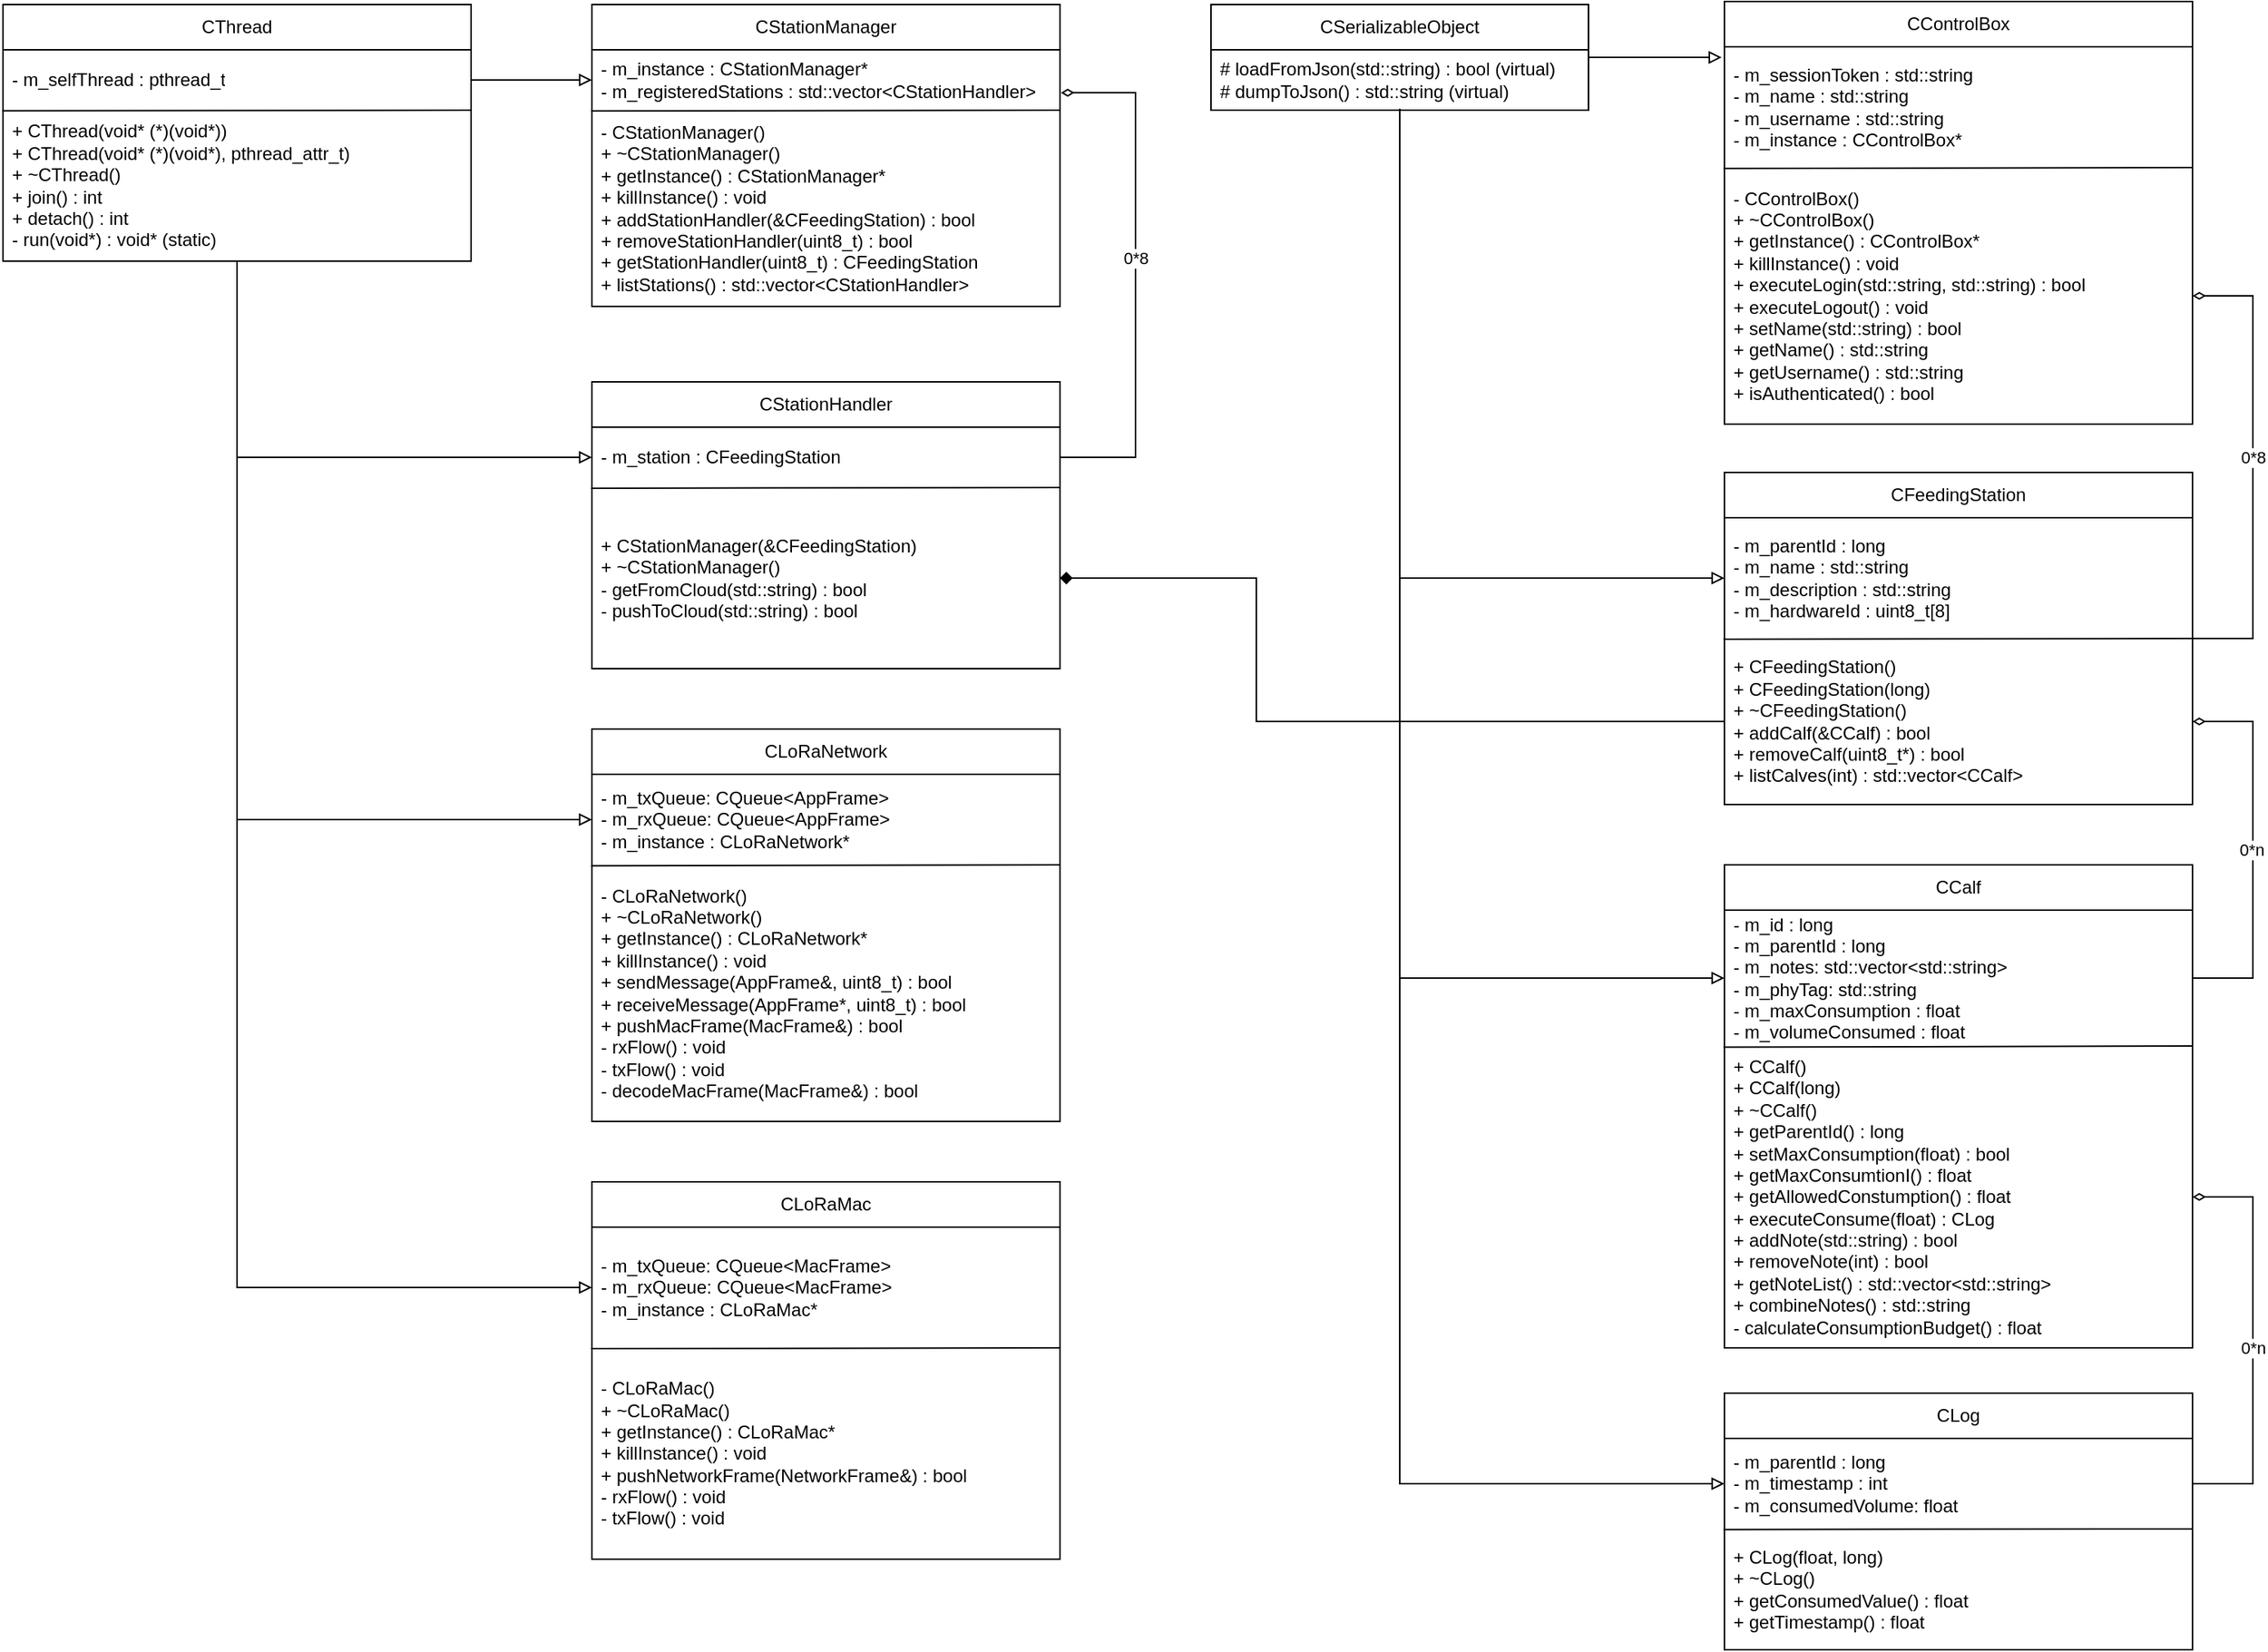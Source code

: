 <mxfile version="21.6.5" type="device" pages="3">
  <diagram name="Page-1" id="71b2FrJPfIM__oIZdsdz">
    <mxGraphModel dx="3330" dy="1533" grid="1" gridSize="10" guides="1" tooltips="1" connect="1" arrows="1" fold="1" page="1" pageScale="1" pageWidth="850" pageHeight="1100" math="0" shadow="0">
      <root>
        <mxCell id="0" />
        <mxCell id="1" parent="0" />
        <mxCell id="ZUO63sL9m029fD5R3awg-18" style="edgeStyle=orthogonalEdgeStyle;rounded=0;orthogonalLoop=1;jettySize=auto;html=1;entryX=0;entryY=0.5;entryDx=0;entryDy=0;endArrow=block;endFill=0;" parent="1" target="ZUO63sL9m029fD5R3awg-12" edge="1">
          <mxGeometry relative="1" as="geometry">
            <mxPoint x="195.0" y="229" as="sourcePoint" />
            <mxPoint x="440" y="1089" as="targetPoint" />
            <Array as="points">
              <mxPoint x="195" y="1140" />
            </Array>
          </mxGeometry>
        </mxCell>
        <mxCell id="ZUO63sL9m029fD5R3awg-5" style="edgeStyle=orthogonalEdgeStyle;rounded=0;orthogonalLoop=1;jettySize=auto;html=1;endArrow=block;endFill=0;entryX=0;entryY=0.5;entryDx=0;entryDy=0;" parent="1" source="af_pnGvFz1MDpZ3YgOPd-1" target="ZUO63sL9m029fD5R3awg-7" edge="1">
          <mxGeometry relative="1" as="geometry" />
        </mxCell>
        <mxCell id="af_pnGvFz1MDpZ3YgOPd-1" value="CSerializableObject" style="swimlane;fontStyle=0;childLayout=stackLayout;horizontal=1;startSize=30;horizontalStack=0;resizeParent=1;resizeParentMax=0;resizeLast=0;collapsible=1;marginBottom=0;whiteSpace=wrap;html=1;" parent="1" vertex="1">
          <mxGeometry x="70" y="160" width="250" height="70" as="geometry" />
        </mxCell>
        <mxCell id="af_pnGvFz1MDpZ3YgOPd-4" value="# loadFromJson(std::string) : bool (virtual)&lt;br&gt;# dumpToJson() : std::string (virtual)" style="text;strokeColor=none;fillColor=none;align=left;verticalAlign=middle;spacingLeft=4;spacingRight=4;overflow=hidden;points=[[0,0.5],[1,0.5]];portConstraint=eastwest;rotatable=0;whiteSpace=wrap;html=1;" parent="af_pnGvFz1MDpZ3YgOPd-1" vertex="1">
          <mxGeometry y="30" width="250" height="40" as="geometry" />
        </mxCell>
        <mxCell id="af_pnGvFz1MDpZ3YgOPd-5" value="CControlBox" style="swimlane;fontStyle=0;childLayout=stackLayout;horizontal=1;startSize=30;horizontalStack=0;resizeParent=1;resizeParentMax=0;resizeLast=0;collapsible=1;marginBottom=0;whiteSpace=wrap;html=1;" parent="1" vertex="1">
          <mxGeometry x="410" y="158" width="310" height="280" as="geometry" />
        </mxCell>
        <mxCell id="af_pnGvFz1MDpZ3YgOPd-6" value="- m_sessionToken : std::string&lt;br&gt;- m_name : std::string&lt;br&gt;- m_username : std::string&lt;br&gt;- m_instance : CControlBox*" style="text;strokeColor=none;fillColor=none;align=left;verticalAlign=middle;spacingLeft=4;spacingRight=4;overflow=hidden;points=[[0,0.5],[1,0.5]];portConstraint=eastwest;rotatable=0;whiteSpace=wrap;html=1;" parent="af_pnGvFz1MDpZ3YgOPd-5" vertex="1">
          <mxGeometry y="30" width="310" height="80" as="geometry" />
        </mxCell>
        <mxCell id="af_pnGvFz1MDpZ3YgOPd-10" value="- CControlBox()&lt;br&gt;+ ~CControlBox()&lt;br&gt;+ getInstance() : CControlBox*&lt;br&gt;+ killInstance() : void&lt;br&gt;+ executeLogin(std::string, std::string) : bool&lt;br&gt;+ executeLogout() : void&lt;br&gt;+ setName(std::string) : bool&lt;br&gt;+ getName() : std::string&lt;br&gt;+ getUsername() : std::string&lt;br&gt;+ isAuthenticated() : bool" style="text;strokeColor=none;fillColor=none;align=left;verticalAlign=middle;spacingLeft=4;spacingRight=4;overflow=hidden;points=[[0,0.5],[1,0.5]];portConstraint=eastwest;rotatable=0;whiteSpace=wrap;html=1;" parent="af_pnGvFz1MDpZ3YgOPd-5" vertex="1">
          <mxGeometry y="110" width="310" height="170" as="geometry" />
        </mxCell>
        <mxCell id="af_pnGvFz1MDpZ3YgOPd-14" value="" style="endArrow=none;html=1;rounded=0;exitX=-0.002;exitY=0.004;exitDx=0;exitDy=0;exitPerimeter=0;entryX=0.999;entryY=0;entryDx=0;entryDy=0;entryPerimeter=0;" parent="af_pnGvFz1MDpZ3YgOPd-5" source="af_pnGvFz1MDpZ3YgOPd-10" target="af_pnGvFz1MDpZ3YgOPd-10" edge="1">
          <mxGeometry width="50" height="50" relative="1" as="geometry">
            <mxPoint x="75" y="190" as="sourcePoint" />
            <mxPoint x="305" y="90" as="targetPoint" />
          </mxGeometry>
        </mxCell>
        <mxCell id="af_pnGvFz1MDpZ3YgOPd-17" style="edgeStyle=orthogonalEdgeStyle;rounded=0;orthogonalLoop=1;jettySize=auto;html=1;entryX=-0.006;entryY=0.088;entryDx=0;entryDy=0;entryPerimeter=0;endArrow=block;endFill=0;" parent="1" source="af_pnGvFz1MDpZ3YgOPd-1" target="af_pnGvFz1MDpZ3YgOPd-6" edge="1">
          <mxGeometry relative="1" as="geometry" />
        </mxCell>
        <mxCell id="phaFHryw9I-j1-nCP5lH-2" style="edgeStyle=orthogonalEdgeStyle;rounded=0;orthogonalLoop=1;jettySize=auto;html=1;endArrow=diamondThin;endFill=0;" edge="1" parent="1" source="ZUO63sL9m029fD5R3awg-1" target="af_pnGvFz1MDpZ3YgOPd-10">
          <mxGeometry relative="1" as="geometry">
            <Array as="points">
              <mxPoint x="760" y="580" />
              <mxPoint x="760" y="353" />
            </Array>
          </mxGeometry>
        </mxCell>
        <mxCell id="phaFHryw9I-j1-nCP5lH-3" value="0*8" style="edgeLabel;html=1;align=center;verticalAlign=middle;resizable=0;points=[];" vertex="1" connectable="0" parent="phaFHryw9I-j1-nCP5lH-2">
          <mxGeometry x="0.116" y="-4" relative="1" as="geometry">
            <mxPoint x="-4" y="11" as="offset" />
          </mxGeometry>
        </mxCell>
        <mxCell id="ZUO63sL9m029fD5R3awg-1" value="CFeedingStation" style="swimlane;fontStyle=0;childLayout=stackLayout;horizontal=1;startSize=30;horizontalStack=0;resizeParent=1;resizeParentMax=0;resizeLast=0;collapsible=1;marginBottom=0;whiteSpace=wrap;html=1;" parent="1" vertex="1">
          <mxGeometry x="410" y="470" width="310" height="220" as="geometry" />
        </mxCell>
        <mxCell id="ZUO63sL9m029fD5R3awg-2" value="- m_parentId : long&lt;br&gt;- m_name : std::string&lt;br&gt;- m_description : std::string&lt;br&gt;- m_hardwareId : uint8_t[8]" style="text;strokeColor=none;fillColor=none;align=left;verticalAlign=middle;spacingLeft=4;spacingRight=4;overflow=hidden;points=[[0,0.5],[1,0.5]];portConstraint=eastwest;rotatable=0;whiteSpace=wrap;html=1;" parent="ZUO63sL9m029fD5R3awg-1" vertex="1">
          <mxGeometry y="30" width="310" height="80" as="geometry" />
        </mxCell>
        <mxCell id="ZUO63sL9m029fD5R3awg-4" value="" style="endArrow=none;html=1;rounded=0;exitX=-0.002;exitY=0.004;exitDx=0;exitDy=0;exitPerimeter=0;entryX=0.999;entryY=0;entryDx=0;entryDy=0;entryPerimeter=0;" parent="ZUO63sL9m029fD5R3awg-1" source="ZUO63sL9m029fD5R3awg-3" target="ZUO63sL9m029fD5R3awg-3" edge="1">
          <mxGeometry width="50" height="50" relative="1" as="geometry">
            <mxPoint x="75" y="190" as="sourcePoint" />
            <mxPoint x="305" y="90" as="targetPoint" />
          </mxGeometry>
        </mxCell>
        <mxCell id="ZUO63sL9m029fD5R3awg-3" value="+ CFeedingStation()&lt;br&gt;+ CFeedingStation(long)&lt;br style=&quot;border-color: var(--border-color);&quot;&gt;+ ~CFeedingStation()&lt;br&gt;+ addCalf(&amp;amp;CCalf) : bool&lt;br&gt;+ removeCalf(uint8_t*) : bool&lt;br&gt;+ listCalves(int) : std::vector&amp;lt;CCalf&amp;gt;" style="text;strokeColor=none;fillColor=none;align=left;verticalAlign=middle;spacingLeft=4;spacingRight=4;overflow=hidden;points=[[0,0.5],[1,0.5]];portConstraint=eastwest;rotatable=0;whiteSpace=wrap;html=1;" parent="ZUO63sL9m029fD5R3awg-1" vertex="1">
          <mxGeometry y="110" width="310" height="110" as="geometry" />
        </mxCell>
        <mxCell id="ZUO63sL9m029fD5R3awg-6" value="CCalf" style="swimlane;fontStyle=0;childLayout=stackLayout;horizontal=1;startSize=30;horizontalStack=0;resizeParent=1;resizeParentMax=0;resizeLast=0;collapsible=1;marginBottom=0;whiteSpace=wrap;html=1;" parent="1" vertex="1">
          <mxGeometry x="410" y="730" width="310" height="320" as="geometry" />
        </mxCell>
        <mxCell id="ZUO63sL9m029fD5R3awg-7" value="- m_id : long&lt;br&gt;- m_parentId : long&lt;br&gt;- m_notes: std::vector&amp;lt;std::string&amp;gt;&lt;br&gt;- m_phyTag: std::string&lt;br&gt;- m_maxConsumption : float&lt;br&gt;- m_volumeConsumed : float" style="text;strokeColor=none;fillColor=none;align=left;verticalAlign=middle;spacingLeft=4;spacingRight=4;overflow=hidden;points=[[0,0.5],[1,0.5]];portConstraint=eastwest;rotatable=0;whiteSpace=wrap;html=1;" parent="ZUO63sL9m029fD5R3awg-6" vertex="1">
          <mxGeometry y="30" width="310" height="90" as="geometry" />
        </mxCell>
        <mxCell id="ZUO63sL9m029fD5R3awg-9" value="+ CCalf()&lt;br&gt;+ CCalf(long)&lt;br style=&quot;border-color: var(--border-color);&quot;&gt;+ ~CCalf()&lt;br&gt;+ getParentId() : long&lt;br&gt;+ setMaxConsumption(float) : bool&lt;br&gt;+ getMaxConsumtionI() : float&lt;br&gt;+ getAllowedConstumption() : float&lt;br&gt;+ executeConsume(float) : CLog&amp;nbsp;&lt;br&gt;+ addNote(std::string) : bool&lt;br&gt;+ removeNote(int) : bool&lt;br&gt;+ getNoteList() : std::vector&amp;lt;std::string&amp;gt;&lt;br&gt;+ combineNotes() : std::string&lt;br&gt;- calculateConsumptionBudget() : float" style="text;strokeColor=none;fillColor=none;align=left;verticalAlign=middle;spacingLeft=4;spacingRight=4;overflow=hidden;points=[[0,0.5],[1,0.5]];portConstraint=eastwest;rotatable=0;whiteSpace=wrap;html=1;" parent="ZUO63sL9m029fD5R3awg-6" vertex="1">
          <mxGeometry y="120" width="310" height="200" as="geometry" />
        </mxCell>
        <mxCell id="ZUO63sL9m029fD5R3awg-8" value="" style="endArrow=none;html=1;rounded=0;exitX=-0.002;exitY=0.004;exitDx=0;exitDy=0;exitPerimeter=0;entryX=0.999;entryY=0;entryDx=0;entryDy=0;entryPerimeter=0;" parent="ZUO63sL9m029fD5R3awg-6" source="ZUO63sL9m029fD5R3awg-9" target="ZUO63sL9m029fD5R3awg-9" edge="1">
          <mxGeometry width="50" height="50" relative="1" as="geometry">
            <mxPoint x="75" y="190" as="sourcePoint" />
            <mxPoint x="305" y="90" as="targetPoint" />
          </mxGeometry>
        </mxCell>
        <mxCell id="ZUO63sL9m029fD5R3awg-11" value="CLog" style="swimlane;fontStyle=0;childLayout=stackLayout;horizontal=1;startSize=30;horizontalStack=0;resizeParent=1;resizeParentMax=0;resizeLast=0;collapsible=1;marginBottom=0;whiteSpace=wrap;html=1;" parent="1" vertex="1">
          <mxGeometry x="410" y="1080" width="310" height="170" as="geometry" />
        </mxCell>
        <mxCell id="ZUO63sL9m029fD5R3awg-12" value="- m_parentId : long&lt;br&gt;- m_timestamp : int&lt;br&gt;- m_consumedVolume: float" style="text;strokeColor=none;fillColor=none;align=left;verticalAlign=middle;spacingLeft=4;spacingRight=4;overflow=hidden;points=[[0,0.5],[1,0.5]];portConstraint=eastwest;rotatable=0;whiteSpace=wrap;html=1;" parent="ZUO63sL9m029fD5R3awg-11" vertex="1">
          <mxGeometry y="30" width="310" height="60" as="geometry" />
        </mxCell>
        <mxCell id="ZUO63sL9m029fD5R3awg-13" value="+ CLog(float, long)&lt;br&gt;+ ~CLog()&lt;br&gt;+ getConsumedValue() : float&lt;br&gt;+ getTimestamp() : float" style="text;strokeColor=none;fillColor=none;align=left;verticalAlign=middle;spacingLeft=4;spacingRight=4;overflow=hidden;points=[[0,0.5],[1,0.5]];portConstraint=eastwest;rotatable=0;whiteSpace=wrap;html=1;" parent="ZUO63sL9m029fD5R3awg-11" vertex="1">
          <mxGeometry y="90" width="310" height="80" as="geometry" />
        </mxCell>
        <mxCell id="ZUO63sL9m029fD5R3awg-14" value="" style="endArrow=none;html=1;rounded=0;exitX=-0.002;exitY=0.004;exitDx=0;exitDy=0;exitPerimeter=0;entryX=0.999;entryY=0;entryDx=0;entryDy=0;entryPerimeter=0;" parent="ZUO63sL9m029fD5R3awg-11" source="ZUO63sL9m029fD5R3awg-13" target="ZUO63sL9m029fD5R3awg-13" edge="1">
          <mxGeometry width="50" height="50" relative="1" as="geometry">
            <mxPoint x="75" y="190" as="sourcePoint" />
            <mxPoint x="305" y="90" as="targetPoint" />
          </mxGeometry>
        </mxCell>
        <mxCell id="zPtaAxAUDZTeqotoW80F-8" value="" style="endArrow=block;html=1;rounded=0;entryX=0;entryY=0.5;entryDx=0;entryDy=0;endFill=0;" parent="1" target="ZUO63sL9m029fD5R3awg-2" edge="1">
          <mxGeometry width="50" height="50" relative="1" as="geometry">
            <mxPoint x="195" y="540" as="sourcePoint" />
            <mxPoint x="340" y="520" as="targetPoint" />
          </mxGeometry>
        </mxCell>
        <mxCell id="zPtaAxAUDZTeqotoW80F-10" style="edgeStyle=orthogonalEdgeStyle;rounded=0;orthogonalLoop=1;jettySize=auto;html=1;entryX=1;entryY=0.5;entryDx=0;entryDy=0;endArrow=diamondThin;endFill=0;" parent="1" source="ZUO63sL9m029fD5R3awg-7" target="ZUO63sL9m029fD5R3awg-3" edge="1">
          <mxGeometry relative="1" as="geometry">
            <mxPoint x="780.0" y="710" as="targetPoint" />
            <Array as="points">
              <mxPoint x="760" y="805" />
              <mxPoint x="760" y="635" />
            </Array>
          </mxGeometry>
        </mxCell>
        <mxCell id="phaFHryw9I-j1-nCP5lH-1" value="0*n" style="edgeLabel;html=1;align=center;verticalAlign=middle;resizable=0;points=[];" vertex="1" connectable="0" parent="zPtaAxAUDZTeqotoW80F-10">
          <mxGeometry x="0.082" y="1" relative="1" as="geometry">
            <mxPoint y="10" as="offset" />
          </mxGeometry>
        </mxCell>
        <mxCell id="phaFHryw9I-j1-nCP5lH-4" style="edgeStyle=orthogonalEdgeStyle;rounded=0;orthogonalLoop=1;jettySize=auto;html=1;entryX=1;entryY=0.5;entryDx=0;entryDy=0;endArrow=diamondThin;endFill=0;" edge="1" parent="1" source="ZUO63sL9m029fD5R3awg-12" target="ZUO63sL9m029fD5R3awg-9">
          <mxGeometry relative="1" as="geometry">
            <Array as="points">
              <mxPoint x="760" y="1140" />
              <mxPoint x="760" y="950" />
            </Array>
          </mxGeometry>
        </mxCell>
        <mxCell id="phaFHryw9I-j1-nCP5lH-5" value="0*n" style="edgeLabel;html=1;align=center;verticalAlign=middle;resizable=0;points=[];" vertex="1" connectable="0" parent="phaFHryw9I-j1-nCP5lH-4">
          <mxGeometry x="-0.037" relative="1" as="geometry">
            <mxPoint as="offset" />
          </mxGeometry>
        </mxCell>
        <mxCell id="Kd94J6C8HAxvbiFMAIkS-1" style="edgeStyle=orthogonalEdgeStyle;rounded=0;orthogonalLoop=1;jettySize=auto;html=1;endArrow=block;endFill=0;" edge="1" parent="1" source="Kd94J6C8HAxvbiFMAIkS-4" target="Kd94J6C8HAxvbiFMAIkS-19">
          <mxGeometry relative="1" as="geometry" />
        </mxCell>
        <mxCell id="Kd94J6C8HAxvbiFMAIkS-2" style="edgeStyle=orthogonalEdgeStyle;rounded=0;orthogonalLoop=1;jettySize=auto;html=1;entryX=0;entryY=0.5;entryDx=0;entryDy=0;endArrow=block;endFill=0;" edge="1" parent="1" source="Kd94J6C8HAxvbiFMAIkS-4" target="Kd94J6C8HAxvbiFMAIkS-14">
          <mxGeometry relative="1" as="geometry" />
        </mxCell>
        <mxCell id="Kd94J6C8HAxvbiFMAIkS-3" style="edgeStyle=orthogonalEdgeStyle;rounded=0;orthogonalLoop=1;jettySize=auto;html=1;entryX=0;entryY=0.5;entryDx=0;entryDy=0;endArrow=block;endFill=0;" edge="1" parent="1" source="Kd94J6C8HAxvbiFMAIkS-4" target="Kd94J6C8HAxvbiFMAIkS-23">
          <mxGeometry relative="1" as="geometry" />
        </mxCell>
        <mxCell id="Kd94J6C8HAxvbiFMAIkS-4" value="CThread" style="swimlane;fontStyle=0;childLayout=stackLayout;horizontal=1;startSize=30;horizontalStack=0;resizeParent=1;resizeParentMax=0;resizeLast=0;collapsible=1;marginBottom=0;whiteSpace=wrap;html=1;" vertex="1" parent="1">
          <mxGeometry x="-730" y="160" width="310" height="170" as="geometry" />
        </mxCell>
        <mxCell id="Kd94J6C8HAxvbiFMAIkS-5" value="- m_selfThread : pthread_t" style="text;strokeColor=none;fillColor=none;align=left;verticalAlign=middle;spacingLeft=4;spacingRight=4;overflow=hidden;points=[[0,0.5],[1,0.5]];portConstraint=eastwest;rotatable=0;whiteSpace=wrap;html=1;" vertex="1" parent="Kd94J6C8HAxvbiFMAIkS-4">
          <mxGeometry y="30" width="310" height="40" as="geometry" />
        </mxCell>
        <mxCell id="Kd94J6C8HAxvbiFMAIkS-6" value="+ CThread(void* (*)(void*))&lt;br&gt;+ CThread(void* (*)(void*), pthread_attr_t)&lt;br style=&quot;border-color: var(--border-color);&quot;&gt;+ ~CThread()&lt;br&gt;+ join() : int&lt;br&gt;+ detach() : int&lt;br&gt;- run(void*) : void* (static)" style="text;strokeColor=none;fillColor=none;align=left;verticalAlign=middle;spacingLeft=4;spacingRight=4;overflow=hidden;points=[[0,0.5],[1,0.5]];portConstraint=eastwest;rotatable=0;whiteSpace=wrap;html=1;" vertex="1" parent="Kd94J6C8HAxvbiFMAIkS-4">
          <mxGeometry y="70" width="310" height="100" as="geometry" />
        </mxCell>
        <mxCell id="Kd94J6C8HAxvbiFMAIkS-7" value="" style="endArrow=none;html=1;rounded=0;exitX=-0.002;exitY=0.004;exitDx=0;exitDy=0;exitPerimeter=0;entryX=0.999;entryY=0;entryDx=0;entryDy=0;entryPerimeter=0;" edge="1" parent="Kd94J6C8HAxvbiFMAIkS-4" source="Kd94J6C8HAxvbiFMAIkS-6" target="Kd94J6C8HAxvbiFMAIkS-6">
          <mxGeometry width="50" height="50" relative="1" as="geometry">
            <mxPoint x="75" y="190" as="sourcePoint" />
            <mxPoint x="305" y="90" as="targetPoint" />
          </mxGeometry>
        </mxCell>
        <mxCell id="Kd94J6C8HAxvbiFMAIkS-8" value="CStationManager" style="swimlane;fontStyle=0;childLayout=stackLayout;horizontal=1;startSize=30;horizontalStack=0;resizeParent=1;resizeParentMax=0;resizeLast=0;collapsible=1;marginBottom=0;whiteSpace=wrap;html=1;" vertex="1" parent="1">
          <mxGeometry x="-340.0" y="160" width="310" height="200" as="geometry" />
        </mxCell>
        <mxCell id="Kd94J6C8HAxvbiFMAIkS-9" value="- m_instance : CStationManager*&lt;br&gt;- m_registeredStations : std::vector&amp;lt;CStationHandler&amp;gt;" style="text;strokeColor=none;fillColor=none;align=left;verticalAlign=middle;spacingLeft=4;spacingRight=4;overflow=hidden;points=[[0,0.5],[1,0.5]];portConstraint=eastwest;rotatable=0;whiteSpace=wrap;html=1;" vertex="1" parent="Kd94J6C8HAxvbiFMAIkS-8">
          <mxGeometry y="30" width="310" height="40" as="geometry" />
        </mxCell>
        <mxCell id="Kd94J6C8HAxvbiFMAIkS-10" value="- CStationManager()&lt;br&gt;+ ~CStationManager()&lt;br&gt;+ getInstance() : CStationManager*&lt;br&gt;+ killInstance() : void&lt;br&gt;+ addStationHandler(&amp;amp;CFeedingStation) : bool&lt;br&gt;+ removeStationHandler(uint8_t) : bool&lt;br&gt;+ getStationHandler(uint8_t) : CFeedingStation&lt;br&gt;+ listStations() : std::vector&amp;lt;CStationHandler&amp;gt;" style="text;strokeColor=none;fillColor=none;align=left;verticalAlign=middle;spacingLeft=4;spacingRight=4;overflow=hidden;points=[[0,0.5],[1,0.5]];portConstraint=eastwest;rotatable=0;whiteSpace=wrap;html=1;" vertex="1" parent="Kd94J6C8HAxvbiFMAIkS-8">
          <mxGeometry y="70" width="310" height="130" as="geometry" />
        </mxCell>
        <mxCell id="Kd94J6C8HAxvbiFMAIkS-11" value="" style="endArrow=none;html=1;rounded=0;exitX=-0.002;exitY=0.004;exitDx=0;exitDy=0;exitPerimeter=0;entryX=0.999;entryY=0;entryDx=0;entryDy=0;entryPerimeter=0;" edge="1" parent="Kd94J6C8HAxvbiFMAIkS-8" source="Kd94J6C8HAxvbiFMAIkS-10" target="Kd94J6C8HAxvbiFMAIkS-10">
          <mxGeometry width="50" height="50" relative="1" as="geometry">
            <mxPoint x="75" y="190" as="sourcePoint" />
            <mxPoint x="305" y="90" as="targetPoint" />
          </mxGeometry>
        </mxCell>
        <mxCell id="Kd94J6C8HAxvbiFMAIkS-12" style="edgeStyle=orthogonalEdgeStyle;rounded=0;orthogonalLoop=1;jettySize=auto;html=1;entryX=0;entryY=0.5;entryDx=0;entryDy=0;endArrow=block;endFill=0;" edge="1" parent="1" source="Kd94J6C8HAxvbiFMAIkS-5" target="Kd94J6C8HAxvbiFMAIkS-9">
          <mxGeometry relative="1" as="geometry" />
        </mxCell>
        <mxCell id="Kd94J6C8HAxvbiFMAIkS-13" value="CStationHandler" style="swimlane;fontStyle=0;childLayout=stackLayout;horizontal=1;startSize=30;horizontalStack=0;resizeParent=1;resizeParentMax=0;resizeLast=0;collapsible=1;marginBottom=0;whiteSpace=wrap;html=1;" vertex="1" parent="1">
          <mxGeometry x="-340.0" y="410" width="310" height="190" as="geometry" />
        </mxCell>
        <mxCell id="Kd94J6C8HAxvbiFMAIkS-14" value="- m_station : CFeedingStation&lt;br&gt;" style="text;strokeColor=none;fillColor=none;align=left;verticalAlign=middle;spacingLeft=4;spacingRight=4;overflow=hidden;points=[[0,0.5],[1,0.5]];portConstraint=eastwest;rotatable=0;whiteSpace=wrap;html=1;" vertex="1" parent="Kd94J6C8HAxvbiFMAIkS-13">
          <mxGeometry y="30" width="310" height="40" as="geometry" />
        </mxCell>
        <mxCell id="Kd94J6C8HAxvbiFMAIkS-15" value="+ CStationManager(&amp;amp;CFeedingStation)&lt;br&gt;+ ~CStationManager()&lt;br&gt;- getFromCloud(std::string) : bool&lt;br&gt;- pushToCloud(std::string) : bool" style="text;strokeColor=none;fillColor=none;align=left;verticalAlign=middle;spacingLeft=4;spacingRight=4;overflow=hidden;points=[[0,0.5],[1,0.5]];portConstraint=eastwest;rotatable=0;whiteSpace=wrap;html=1;" vertex="1" parent="Kd94J6C8HAxvbiFMAIkS-13">
          <mxGeometry y="70" width="310" height="120" as="geometry" />
        </mxCell>
        <mxCell id="Kd94J6C8HAxvbiFMAIkS-16" value="" style="endArrow=none;html=1;rounded=0;exitX=-0.002;exitY=0.004;exitDx=0;exitDy=0;exitPerimeter=0;entryX=0.999;entryY=0;entryDx=0;entryDy=0;entryPerimeter=0;" edge="1" parent="Kd94J6C8HAxvbiFMAIkS-13" source="Kd94J6C8HAxvbiFMAIkS-15" target="Kd94J6C8HAxvbiFMAIkS-15">
          <mxGeometry width="50" height="50" relative="1" as="geometry">
            <mxPoint x="75" y="190" as="sourcePoint" />
            <mxPoint x="305" y="90" as="targetPoint" />
          </mxGeometry>
        </mxCell>
        <mxCell id="Kd94J6C8HAxvbiFMAIkS-17" style="edgeStyle=orthogonalEdgeStyle;rounded=0;orthogonalLoop=1;jettySize=auto;html=1;entryX=1.002;entryY=0.711;entryDx=0;entryDy=0;entryPerimeter=0;endArrow=diamondThin;endFill=0;" edge="1" parent="1" source="Kd94J6C8HAxvbiFMAIkS-14" target="Kd94J6C8HAxvbiFMAIkS-9">
          <mxGeometry relative="1" as="geometry">
            <Array as="points">
              <mxPoint x="20.0" y="460" />
              <mxPoint x="20.0" y="218" />
            </Array>
          </mxGeometry>
        </mxCell>
        <mxCell id="Kd94J6C8HAxvbiFMAIkS-30" value="0*8" style="edgeLabel;html=1;align=center;verticalAlign=middle;resizable=0;points=[];" vertex="1" connectable="0" parent="Kd94J6C8HAxvbiFMAIkS-17">
          <mxGeometry x="0.07" relative="1" as="geometry">
            <mxPoint as="offset" />
          </mxGeometry>
        </mxCell>
        <mxCell id="Kd94J6C8HAxvbiFMAIkS-18" value="CLoRaNetwork" style="swimlane;fontStyle=0;childLayout=stackLayout;horizontal=1;startSize=30;horizontalStack=0;resizeParent=1;resizeParentMax=0;resizeLast=0;collapsible=1;marginBottom=0;whiteSpace=wrap;html=1;" vertex="1" parent="1">
          <mxGeometry x="-340.0" y="640" width="310" height="260" as="geometry" />
        </mxCell>
        <mxCell id="Kd94J6C8HAxvbiFMAIkS-19" value="- m_txQueue: CQueue&amp;lt;AppFrame&amp;gt;&lt;br&gt;- m_rxQueue: CQueue&amp;lt;AppFrame&amp;gt;&lt;br&gt;- m_instance : CLoRaNetwork*" style="text;strokeColor=none;fillColor=none;align=left;verticalAlign=middle;spacingLeft=4;spacingRight=4;overflow=hidden;points=[[0,0.5],[1,0.5]];portConstraint=eastwest;rotatable=0;whiteSpace=wrap;html=1;" vertex="1" parent="Kd94J6C8HAxvbiFMAIkS-18">
          <mxGeometry y="30" width="310" height="60" as="geometry" />
        </mxCell>
        <mxCell id="Kd94J6C8HAxvbiFMAIkS-20" value="- CLoRaNetwork()&lt;br&gt;+ ~CLoRaNetwork()&lt;br&gt;+ getInstance() : CLoRaNetwork*&lt;br&gt;+ killInstance() : void&lt;br&gt;+ sendMessage(AppFrame&amp;amp;, uint8_t) : bool&lt;br&gt;+ receiveMessage(AppFrame*, uint8_t) : bool&lt;br&gt;+ pushMacFrame(MacFrame&amp;amp;) : bool&lt;br&gt;- rxFlow() : void&lt;br&gt;- txFlow() : void&lt;br&gt;- decodeMacFrame(MacFrame&amp;amp;) : bool" style="text;strokeColor=none;fillColor=none;align=left;verticalAlign=middle;spacingLeft=4;spacingRight=4;overflow=hidden;points=[[0,0.5],[1,0.5]];portConstraint=eastwest;rotatable=0;whiteSpace=wrap;html=1;" vertex="1" parent="Kd94J6C8HAxvbiFMAIkS-18">
          <mxGeometry y="90" width="310" height="170" as="geometry" />
        </mxCell>
        <mxCell id="Kd94J6C8HAxvbiFMAIkS-21" value="" style="endArrow=none;html=1;rounded=0;exitX=-0.002;exitY=0.004;exitDx=0;exitDy=0;exitPerimeter=0;entryX=0.999;entryY=0;entryDx=0;entryDy=0;entryPerimeter=0;" edge="1" parent="Kd94J6C8HAxvbiFMAIkS-18" source="Kd94J6C8HAxvbiFMAIkS-20" target="Kd94J6C8HAxvbiFMAIkS-20">
          <mxGeometry width="50" height="50" relative="1" as="geometry">
            <mxPoint x="75" y="190" as="sourcePoint" />
            <mxPoint x="305" y="90" as="targetPoint" />
          </mxGeometry>
        </mxCell>
        <mxCell id="Kd94J6C8HAxvbiFMAIkS-22" value="CLoRaMac" style="swimlane;fontStyle=0;childLayout=stackLayout;horizontal=1;startSize=30;horizontalStack=0;resizeParent=1;resizeParentMax=0;resizeLast=0;collapsible=1;marginBottom=0;whiteSpace=wrap;html=1;" vertex="1" parent="1">
          <mxGeometry x="-340.0" y="940" width="310" height="250" as="geometry" />
        </mxCell>
        <mxCell id="Kd94J6C8HAxvbiFMAIkS-23" value="- m_txQueue: CQueue&amp;lt;MacFrame&amp;gt;&lt;br&gt;- m_rxQueue: CQueue&amp;lt;MacFrame&amp;gt;&lt;br&gt;- m_instance : CLoRaMac*" style="text;strokeColor=none;fillColor=none;align=left;verticalAlign=middle;spacingLeft=4;spacingRight=4;overflow=hidden;points=[[0,0.5],[1,0.5]];portConstraint=eastwest;rotatable=0;whiteSpace=wrap;html=1;" vertex="1" parent="Kd94J6C8HAxvbiFMAIkS-22">
          <mxGeometry y="30" width="310" height="80" as="geometry" />
        </mxCell>
        <mxCell id="Kd94J6C8HAxvbiFMAIkS-24" value="- CLoRaMac()&lt;br&gt;+ ~CLoRaMac()&lt;br&gt;+ getInstance() : CLoRaMac*&lt;br&gt;+ killInstance() : void&lt;br&gt;+ pushNetworkFrame(NetworkFrame&amp;amp;) : bool&lt;br&gt;- rxFlow() : void&lt;br&gt;- txFlow() : void" style="text;strokeColor=none;fillColor=none;align=left;verticalAlign=middle;spacingLeft=4;spacingRight=4;overflow=hidden;points=[[0,0.5],[1,0.5]];portConstraint=eastwest;rotatable=0;whiteSpace=wrap;html=1;" vertex="1" parent="Kd94J6C8HAxvbiFMAIkS-22">
          <mxGeometry y="110" width="310" height="140" as="geometry" />
        </mxCell>
        <mxCell id="Kd94J6C8HAxvbiFMAIkS-25" value="" style="endArrow=none;html=1;rounded=0;exitX=-0.002;exitY=0.004;exitDx=0;exitDy=0;exitPerimeter=0;entryX=0.999;entryY=0;entryDx=0;entryDy=0;entryPerimeter=0;" edge="1" parent="Kd94J6C8HAxvbiFMAIkS-22" source="Kd94J6C8HAxvbiFMAIkS-24" target="Kd94J6C8HAxvbiFMAIkS-24">
          <mxGeometry width="50" height="50" relative="1" as="geometry">
            <mxPoint x="75" y="190" as="sourcePoint" />
            <mxPoint x="305" y="90" as="targetPoint" />
          </mxGeometry>
        </mxCell>
        <mxCell id="Kd94J6C8HAxvbiFMAIkS-31" style="edgeStyle=orthogonalEdgeStyle;rounded=0;orthogonalLoop=1;jettySize=auto;html=1;entryX=1;entryY=0.5;entryDx=0;entryDy=0;endArrow=diamond;endFill=1;" edge="1" parent="1" source="ZUO63sL9m029fD5R3awg-3" target="Kd94J6C8HAxvbiFMAIkS-15">
          <mxGeometry relative="1" as="geometry">
            <Array as="points">
              <mxPoint x="100" y="635" />
              <mxPoint x="100" y="540" />
            </Array>
          </mxGeometry>
        </mxCell>
      </root>
    </mxGraphModel>
  </diagram>
  <diagram id="lqT60QyQrTYrYdn9Z4ne" name="Page-2">
    <mxGraphModel dx="1705" dy="1054" grid="1" gridSize="10" guides="1" tooltips="1" connect="1" arrows="1" fold="1" page="1" pageScale="1" pageWidth="850" pageHeight="1100" math="0" shadow="0">
      <root>
        <mxCell id="0" />
        <mxCell id="1" parent="0" />
      </root>
    </mxGraphModel>
  </diagram>
  <diagram id="_bNP-FtNICf3IdOWBFQL" name="Page-3">
    <mxGraphModel dx="1364" dy="843" grid="1" gridSize="10" guides="1" tooltips="1" connect="1" arrows="1" fold="1" page="1" pageScale="1" pageWidth="850" pageHeight="1100" math="0" shadow="0">
      <root>
        <mxCell id="0" />
        <mxCell id="1" parent="0" />
        <mxCell id="S2aeWBUnPxI0OKqI0QRc-7" style="edgeStyle=orthogonalEdgeStyle;rounded=0;orthogonalLoop=1;jettySize=auto;html=1;entryX=-0.007;entryY=-0.029;entryDx=0;entryDy=0;entryPerimeter=0;endArrow=block;endFill=0;" parent="1" source="Ebh2v0jaTXnLi81GiBfF-1" target="Ebh2v0jaTXnLi81GiBfF-7" edge="1">
          <mxGeometry relative="1" as="geometry">
            <Array as="points">
              <mxPoint x="330" y="68" />
              <mxPoint x="330" y="68" />
            </Array>
          </mxGeometry>
        </mxCell>
        <mxCell id="S2aeWBUnPxI0OKqI0QRc-8" style="edgeStyle=orthogonalEdgeStyle;rounded=0;orthogonalLoop=1;jettySize=auto;html=1;entryX=0;entryY=0.5;entryDx=0;entryDy=0;endArrow=block;endFill=0;" parent="1" source="Ebh2v0jaTXnLi81GiBfF-1" target="Ebh2v0jaTXnLi81GiBfF-10" edge="1">
          <mxGeometry relative="1" as="geometry" />
        </mxCell>
        <mxCell id="S2aeWBUnPxI0OKqI0QRc-9" style="edgeStyle=orthogonalEdgeStyle;rounded=0;orthogonalLoop=1;jettySize=auto;html=1;endArrow=block;endFill=0;" parent="1" source="Ebh2v0jaTXnLi81GiBfF-1" target="nnw3EeVdnjIRuTj_Wm59-3" edge="1">
          <mxGeometry relative="1" as="geometry" />
        </mxCell>
        <mxCell id="S2aeWBUnPxI0OKqI0QRc-10" style="edgeStyle=orthogonalEdgeStyle;rounded=0;orthogonalLoop=1;jettySize=auto;html=1;endArrow=block;endFill=0;" parent="1" source="Ebh2v0jaTXnLi81GiBfF-1" target="S2aeWBUnPxI0OKqI0QRc-3" edge="1">
          <mxGeometry relative="1" as="geometry" />
        </mxCell>
        <mxCell id="S2aeWBUnPxI0OKqI0QRc-11" style="edgeStyle=orthogonalEdgeStyle;rounded=0;orthogonalLoop=1;jettySize=auto;html=1;entryX=-0.004;entryY=0.37;entryDx=0;entryDy=0;entryPerimeter=0;endArrow=block;endFill=0;" parent="1" source="Ebh2v0jaTXnLi81GiBfF-1" target="S2aeWBUnPxI0OKqI0QRc-6" edge="1">
          <mxGeometry relative="1" as="geometry" />
        </mxCell>
        <mxCell id="Ebh2v0jaTXnLi81GiBfF-1" value="CGuiMenu" style="swimlane;fontStyle=0;childLayout=stackLayout;horizontal=1;startSize=30;horizontalStack=0;resizeParent=1;resizeParentMax=0;resizeLast=0;collapsible=1;marginBottom=0;whiteSpace=wrap;html=1;" parent="1" vertex="1">
          <mxGeometry x="10.0" y="40" width="310" height="140" as="geometry" />
        </mxCell>
        <mxCell id="Ebh2v0jaTXnLi81GiBfF-2" value="-m_type : GuiMenuType_et&amp;nbsp;" style="text;strokeColor=none;fillColor=none;align=left;verticalAlign=middle;spacingLeft=4;spacingRight=4;overflow=hidden;points=[[0,0.5],[1,0.5]];portConstraint=eastwest;rotatable=0;whiteSpace=wrap;html=1;" parent="Ebh2v0jaTXnLi81GiBfF-1" vertex="1">
          <mxGeometry y="30" width="310" height="40" as="geometry" />
        </mxCell>
        <mxCell id="Ebh2v0jaTXnLi81GiBfF-3" value="+CGuiMenu()&lt;br&gt;~CGuiMenu()&lt;br&gt;+getType() : GuiMenuType_et&lt;br&gt;+goBack() : void" style="text;strokeColor=none;fillColor=none;align=left;verticalAlign=middle;spacingLeft=4;spacingRight=4;overflow=hidden;points=[[0,0.5],[1,0.5]];portConstraint=eastwest;rotatable=0;whiteSpace=wrap;html=1;" parent="Ebh2v0jaTXnLi81GiBfF-1" vertex="1">
          <mxGeometry y="70" width="310" height="70" as="geometry" />
        </mxCell>
        <mxCell id="Ebh2v0jaTXnLi81GiBfF-4" value="" style="endArrow=none;html=1;rounded=0;exitX=-0.002;exitY=0.004;exitDx=0;exitDy=0;exitPerimeter=0;entryX=0.999;entryY=0;entryDx=0;entryDy=0;entryPerimeter=0;" parent="Ebh2v0jaTXnLi81GiBfF-1" source="Ebh2v0jaTXnLi81GiBfF-3" target="Ebh2v0jaTXnLi81GiBfF-3" edge="1">
          <mxGeometry width="50" height="50" relative="1" as="geometry">
            <mxPoint x="75" y="190" as="sourcePoint" />
            <mxPoint x="305" y="90" as="targetPoint" />
          </mxGeometry>
        </mxCell>
        <mxCell id="Ebh2v0jaTXnLi81GiBfF-5" value="CMainMenu" style="swimlane;fontStyle=0;childLayout=stackLayout;horizontal=1;startSize=30;horizontalStack=0;resizeParent=1;resizeParentMax=0;resizeLast=0;collapsible=1;marginBottom=0;whiteSpace=wrap;html=1;" parent="1" vertex="1">
          <mxGeometry x="400" y="40" width="280" height="100" as="geometry" />
        </mxCell>
        <mxCell id="Ebh2v0jaTXnLi81GiBfF-7" value="+CMainMenu()&lt;br&gt;~CMainMenu()&lt;br&gt;+changeToMenu(CGuiMenu&amp;amp;) : void" style="text;strokeColor=none;fillColor=none;align=left;verticalAlign=middle;spacingLeft=4;spacingRight=4;overflow=hidden;points=[[0,0.5],[1,0.5]];portConstraint=eastwest;rotatable=0;whiteSpace=wrap;html=1;" parent="Ebh2v0jaTXnLi81GiBfF-5" vertex="1">
          <mxGeometry y="30" width="280" height="70" as="geometry" />
        </mxCell>
        <mxCell id="Ebh2v0jaTXnLi81GiBfF-8" value="" style="endArrow=none;html=1;rounded=0;exitX=-0.002;exitY=0.004;exitDx=0;exitDy=0;exitPerimeter=0;entryX=0.999;entryY=0;entryDx=0;entryDy=0;entryPerimeter=0;" parent="Ebh2v0jaTXnLi81GiBfF-5" source="Ebh2v0jaTXnLi81GiBfF-7" target="Ebh2v0jaTXnLi81GiBfF-7" edge="1">
          <mxGeometry width="50" height="50" relative="1" as="geometry">
            <mxPoint x="75" y="190" as="sourcePoint" />
            <mxPoint x="305" y="90" as="targetPoint" />
          </mxGeometry>
        </mxCell>
        <mxCell id="Ebh2v0jaTXnLi81GiBfF-9" value="CMonitorMenu" style="swimlane;fontStyle=0;childLayout=stackLayout;horizontal=1;startSize=30;horizontalStack=0;resizeParent=1;resizeParentMax=0;resizeLast=0;collapsible=1;marginBottom=0;whiteSpace=wrap;html=1;" parent="1" vertex="1">
          <mxGeometry x="400" y="200" width="280" height="110" as="geometry" />
        </mxCell>
        <mxCell id="Ebh2v0jaTXnLi81GiBfF-11" value="" style="endArrow=none;html=1;rounded=0;exitX=-0.002;exitY=0.004;exitDx=0;exitDy=0;exitPerimeter=0;entryX=0.999;entryY=0;entryDx=0;entryDy=0;entryPerimeter=0;" parent="Ebh2v0jaTXnLi81GiBfF-9" source="Ebh2v0jaTXnLi81GiBfF-10" target="Ebh2v0jaTXnLi81GiBfF-10" edge="1">
          <mxGeometry width="50" height="50" relative="1" as="geometry">
            <mxPoint x="75" y="190" as="sourcePoint" />
            <mxPoint x="305" y="90" as="targetPoint" />
          </mxGeometry>
        </mxCell>
        <mxCell id="Ebh2v0jaTXnLi81GiBfF-10" value="+CMonitorMenu()&lt;br&gt;~CMonitorMenu()&lt;br&gt;+composeCalfList() : void&lt;br&gt;+selectCalf(uint32_t) : CCalf" style="text;strokeColor=none;fillColor=none;align=left;verticalAlign=middle;spacingLeft=4;spacingRight=4;overflow=hidden;points=[[0,0.5],[1,0.5]];portConstraint=eastwest;rotatable=0;whiteSpace=wrap;html=1;" parent="Ebh2v0jaTXnLi81GiBfF-9" vertex="1">
          <mxGeometry y="30" width="280" height="80" as="geometry" />
        </mxCell>
        <mxCell id="nnw3EeVdnjIRuTj_Wm59-1" value="CStationMenu" style="swimlane;fontStyle=0;childLayout=stackLayout;horizontal=1;startSize=30;horizontalStack=0;resizeParent=1;resizeParentMax=0;resizeLast=0;collapsible=1;marginBottom=0;whiteSpace=wrap;html=1;" parent="1" vertex="1">
          <mxGeometry x="400" y="370" width="280" height="130" as="geometry" />
        </mxCell>
        <mxCell id="nnw3EeVdnjIRuTj_Wm59-2" value="" style="endArrow=none;html=1;rounded=0;exitX=-0.002;exitY=0.004;exitDx=0;exitDy=0;exitPerimeter=0;entryX=0.999;entryY=0;entryDx=0;entryDy=0;entryPerimeter=0;" parent="nnw3EeVdnjIRuTj_Wm59-1" source="nnw3EeVdnjIRuTj_Wm59-3" target="nnw3EeVdnjIRuTj_Wm59-3" edge="1">
          <mxGeometry width="50" height="50" relative="1" as="geometry">
            <mxPoint x="75" y="190" as="sourcePoint" />
            <mxPoint x="305" y="90" as="targetPoint" />
          </mxGeometry>
        </mxCell>
        <mxCell id="nnw3EeVdnjIRuTj_Wm59-3" value="+CStationMenu()&lt;br&gt;~CStationMenu()&lt;br&gt;+selectStation(uint32_t) : CFeedingStation&lt;br&gt;+acceptStation(uint32_t) : bool&lt;br&gt;+removeStation(uint32_t) : bool" style="text;strokeColor=none;fillColor=none;align=left;verticalAlign=middle;spacingLeft=4;spacingRight=4;overflow=hidden;points=[[0,0.5],[1,0.5]];portConstraint=eastwest;rotatable=0;whiteSpace=wrap;html=1;" parent="nnw3EeVdnjIRuTj_Wm59-1" vertex="1">
          <mxGeometry y="30" width="280" height="100" as="geometry" />
        </mxCell>
        <mxCell id="S2aeWBUnPxI0OKqI0QRc-1" value="CBoxMenu" style="swimlane;fontStyle=0;childLayout=stackLayout;horizontal=1;startSize=30;horizontalStack=0;resizeParent=1;resizeParentMax=0;resizeLast=0;collapsible=1;marginBottom=0;whiteSpace=wrap;html=1;" parent="1" vertex="1">
          <mxGeometry x="400" y="560" width="280" height="130" as="geometry" />
        </mxCell>
        <mxCell id="S2aeWBUnPxI0OKqI0QRc-2" value="" style="endArrow=none;html=1;rounded=0;exitX=-0.002;exitY=0.004;exitDx=0;exitDy=0;exitPerimeter=0;entryX=0.999;entryY=0;entryDx=0;entryDy=0;entryPerimeter=0;" parent="S2aeWBUnPxI0OKqI0QRc-1" source="S2aeWBUnPxI0OKqI0QRc-3" target="S2aeWBUnPxI0OKqI0QRc-3" edge="1">
          <mxGeometry width="50" height="50" relative="1" as="geometry">
            <mxPoint x="75" y="190" as="sourcePoint" />
            <mxPoint x="305" y="90" as="targetPoint" />
          </mxGeometry>
        </mxCell>
        <mxCell id="S2aeWBUnPxI0OKqI0QRc-3" value="+CBoxMenu()&lt;br&gt;~CBoxMenu()&lt;br&gt;+getNetworkStatus() : bool&lt;br&gt;+getCloudStatus() : bool&lt;br&gt;+getSystemClock() : std::string&lt;br&gt;+getUptime() : std::string" style="text;strokeColor=none;fillColor=none;align=left;verticalAlign=middle;spacingLeft=4;spacingRight=4;overflow=hidden;points=[[0,0.5],[1,0.5]];portConstraint=eastwest;rotatable=0;whiteSpace=wrap;html=1;" parent="S2aeWBUnPxI0OKqI0QRc-1" vertex="1">
          <mxGeometry y="30" width="280" height="100" as="geometry" />
        </mxCell>
        <mxCell id="S2aeWBUnPxI0OKqI0QRc-4" value="CSettingsMenu" style="swimlane;fontStyle=0;childLayout=stackLayout;horizontal=1;startSize=30;horizontalStack=0;resizeParent=1;resizeParentMax=0;resizeLast=0;collapsible=1;marginBottom=0;whiteSpace=wrap;html=1;" parent="1" vertex="1">
          <mxGeometry x="400" y="750" width="280" height="130" as="geometry" />
        </mxCell>
        <mxCell id="S2aeWBUnPxI0OKqI0QRc-5" value="" style="endArrow=none;html=1;rounded=0;exitX=-0.002;exitY=0.004;exitDx=0;exitDy=0;exitPerimeter=0;entryX=0.999;entryY=0;entryDx=0;entryDy=0;entryPerimeter=0;" parent="S2aeWBUnPxI0OKqI0QRc-4" source="S2aeWBUnPxI0OKqI0QRc-6" target="S2aeWBUnPxI0OKqI0QRc-6" edge="1">
          <mxGeometry width="50" height="50" relative="1" as="geometry">
            <mxPoint x="75" y="190" as="sourcePoint" />
            <mxPoint x="305" y="90" as="targetPoint" />
          </mxGeometry>
        </mxCell>
        <mxCell id="S2aeWBUnPxI0OKqI0QRc-6" value="+CSettingsMenu()&lt;br&gt;~CSettingsMenu()&lt;br&gt;+executeShutdown() : void&lt;br&gt;+executeReboot() : void&lt;br&gt;+enterLogin() : void" style="text;strokeColor=none;fillColor=none;align=left;verticalAlign=middle;spacingLeft=4;spacingRight=4;overflow=hidden;points=[[0,0.5],[1,0.5]];portConstraint=eastwest;rotatable=0;whiteSpace=wrap;html=1;" parent="S2aeWBUnPxI0OKqI0QRc-4" vertex="1">
          <mxGeometry y="30" width="280" height="100" as="geometry" />
        </mxCell>
        <mxCell id="_06GCtBfULApzADwECYx-1" value="CQMLInterface" style="swimlane;fontStyle=0;childLayout=stackLayout;horizontal=1;startSize=30;horizontalStack=0;resizeParent=1;resizeParentMax=0;resizeLast=0;collapsible=1;marginBottom=0;whiteSpace=wrap;html=1;" vertex="1" parent="1">
          <mxGeometry x="230" y="910" width="310" height="200" as="geometry" />
        </mxCell>
        <mxCell id="_06GCtBfULApzADwECYx-2" value="- m_registeredHandlers : std::vector&amp;lt;std::function&amp;gt;&lt;br&gt;- m_instance : CQMLInterface*" style="text;strokeColor=none;fillColor=none;align=left;verticalAlign=middle;spacingLeft=4;spacingRight=4;overflow=hidden;points=[[0,0.5],[1,0.5]];portConstraint=eastwest;rotatable=0;whiteSpace=wrap;html=1;" vertex="1" parent="_06GCtBfULApzADwECYx-1">
          <mxGeometry y="30" width="310" height="60" as="geometry" />
        </mxCell>
        <mxCell id="_06GCtBfULApzADwECYx-3" value="- CQMLInterface()&lt;br&gt;+ ~CQMLInterface()&lt;br&gt;+ getInstance() : CQMLInterface*&lt;br&gt;+ killInstance() : void&lt;br&gt;+ addHandler(std::function) : bool&lt;br&gt;+ removeHandler(int) : bool" style="text;strokeColor=none;fillColor=none;align=left;verticalAlign=middle;spacingLeft=4;spacingRight=4;overflow=hidden;points=[[0,0.5],[1,0.5]];portConstraint=eastwest;rotatable=0;whiteSpace=wrap;html=1;" vertex="1" parent="_06GCtBfULApzADwECYx-1">
          <mxGeometry y="90" width="310" height="110" as="geometry" />
        </mxCell>
        <mxCell id="_06GCtBfULApzADwECYx-4" value="" style="endArrow=none;html=1;rounded=0;exitX=-0.002;exitY=0.004;exitDx=0;exitDy=0;exitPerimeter=0;entryX=0.999;entryY=0;entryDx=0;entryDy=0;entryPerimeter=0;" edge="1" parent="_06GCtBfULApzADwECYx-1" source="_06GCtBfULApzADwECYx-3" target="_06GCtBfULApzADwECYx-3">
          <mxGeometry width="50" height="50" relative="1" as="geometry">
            <mxPoint x="75" y="190" as="sourcePoint" />
            <mxPoint x="305" y="90" as="targetPoint" />
          </mxGeometry>
        </mxCell>
      </root>
    </mxGraphModel>
  </diagram>
</mxfile>
